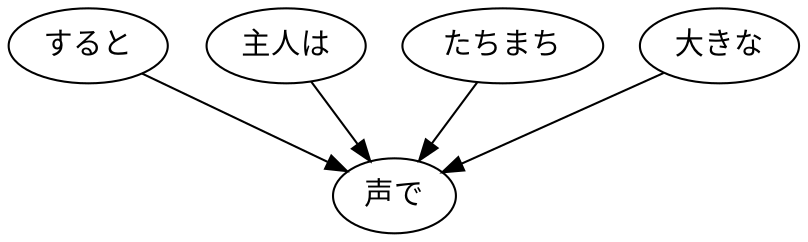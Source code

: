 digraph graph4599 {
	node0 [label="すると"];
	node1 [label="主人は"];
	node2 [label="たちまち"];
	node3 [label="大きな"];
	node4 [label="声で"];
	node0 -> node4;
	node1 -> node4;
	node2 -> node4;
	node3 -> node4;
}
